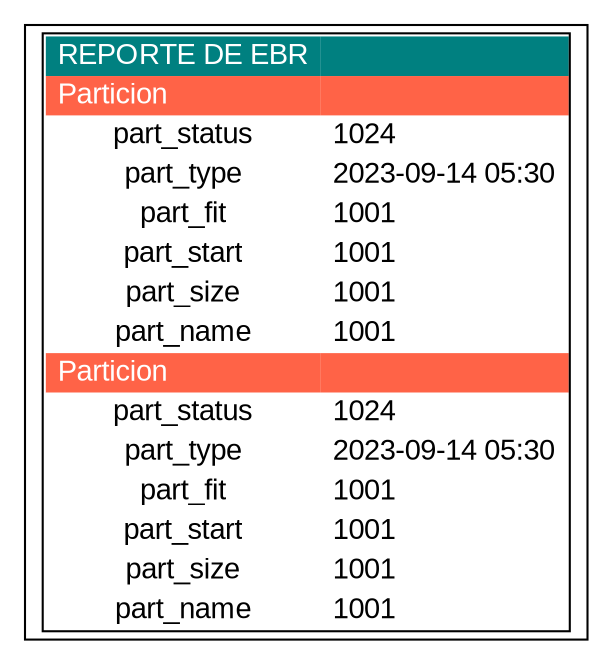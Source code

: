 digraph G {
  subgraph cluster { margin="0.0" penwidth="1.0"
    tbl [shape=none fontname="Arial" label=<
        <table border="1" cellborder="0" cellspacing="0">
        <tr>
            <td bgcolor="teal" align="left"><font color="white"> REPORTE DE EBR </font></td>
            <td bgcolor="teal" align="left"><font color="white"> </font></td>
        </tr>
        <tr>
            <td bgcolor="tomato" align="left"><font color="white"> Particion </font></td>
            <td bgcolor="tomato" align="left"><font color="white"> </font></td>
        </tr>
        <tr>
            <td bgcolor="white" align="center"> part_status </td>
            <td bgcolor="white" align="left"> 1024 </td>
        </tr>
        <tr>
            <td bgcolor="white" align="center"> part_type </td>
            <td bgcolor="white" align="left"> 2023-09-14 05:30 </td>
        </tr>
        <tr>
            <td bgcolor="white" align="center"> part_fit </td>
            <td bgcolor="white" align="left"> 1001 </td>
        </tr>
        <tr>
            <td bgcolor="white" align="center"> part_start </td>
            <td bgcolor="white" align="left"> 1001 </td>
        </tr>
        <tr>
            <td bgcolor="white" align="center"> part_size </td>
            <td bgcolor="white" align="left"> 1001 </td>
        </tr>
        <tr>
            <td bgcolor="white" align="center"> part_name </td>
            <td bgcolor="white" align="left"> 1001 </td>
        </tr>
        <tr>
            <td bgcolor="tomato" align="left"><font color="white"> Particion </font></td>
            <td bgcolor="tomato" align="left"><font color="white"> </font></td>
        </tr>
        <tr>
            <td bgcolor="white" align="center"> part_status </td>
            <td bgcolor="white" align="left"> 1024 </td>
        </tr>
        <tr>
            <td bgcolor="white" align="center"> part_type </td>
            <td bgcolor="white" align="left"> 2023-09-14 05:30 </td>
        </tr>
        <tr>
            <td bgcolor="white" align="center"> part_fit </td>
            <td bgcolor="white" align="left"> 1001 </td>
        </tr>
        <tr>
            <td bgcolor="white" align="center"> part_start </td>
            <td bgcolor="white" align="left"> 1001 </td>
        </tr>
        <tr>
            <td bgcolor="white" align="center"> part_size </td>
            <td bgcolor="white" align="left"> 1001 </td>
        </tr>
        <tr>
            <td bgcolor="white" align="center"> part_name </td>
            <td bgcolor="white" align="left"> 1001 </td>
        </tr>
        </table>
    >];
  }
}